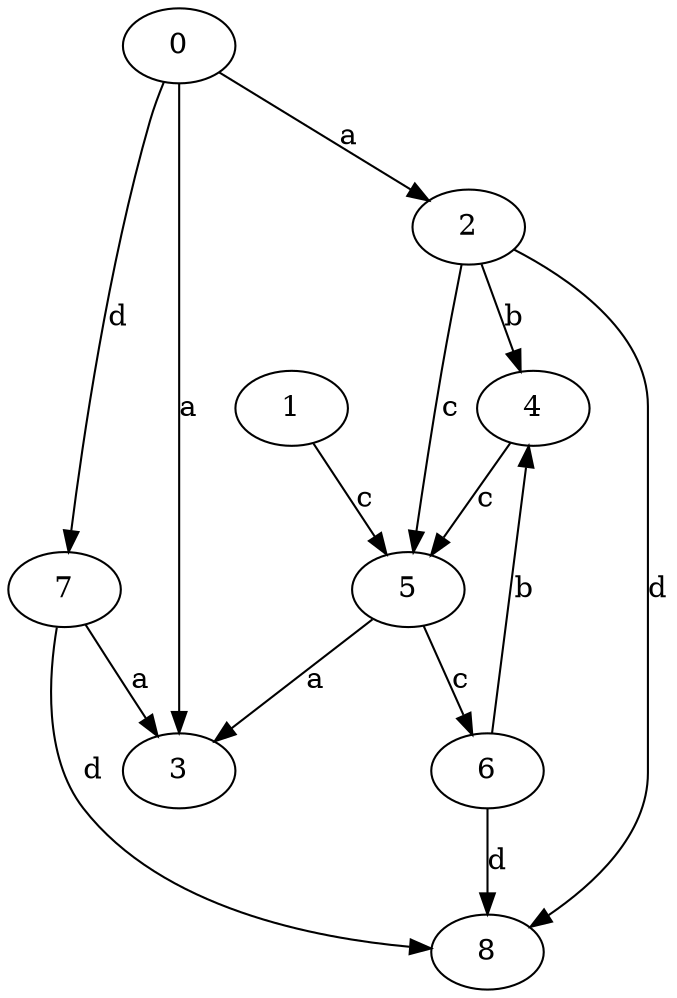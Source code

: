 strict digraph  {
2;
3;
0;
1;
4;
5;
6;
7;
8;
2 -> 4  [label=b];
2 -> 5  [label=c];
2 -> 8  [label=d];
0 -> 2  [label=a];
0 -> 3  [label=a];
0 -> 7  [label=d];
1 -> 5  [label=c];
4 -> 5  [label=c];
5 -> 3  [label=a];
5 -> 6  [label=c];
6 -> 4  [label=b];
6 -> 8  [label=d];
7 -> 3  [label=a];
7 -> 8  [label=d];
}
